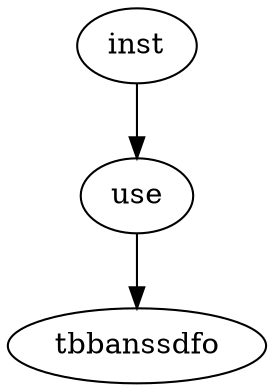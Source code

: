 digraph AST{
node0 [label="inst" shape="oval", color="black"];
node1 [label="use" shape="oval", color="black"];
node2 [label="tbbanssdfo" shape="oval", color="black"];
node0 -> node1;
node1 -> node2;
}